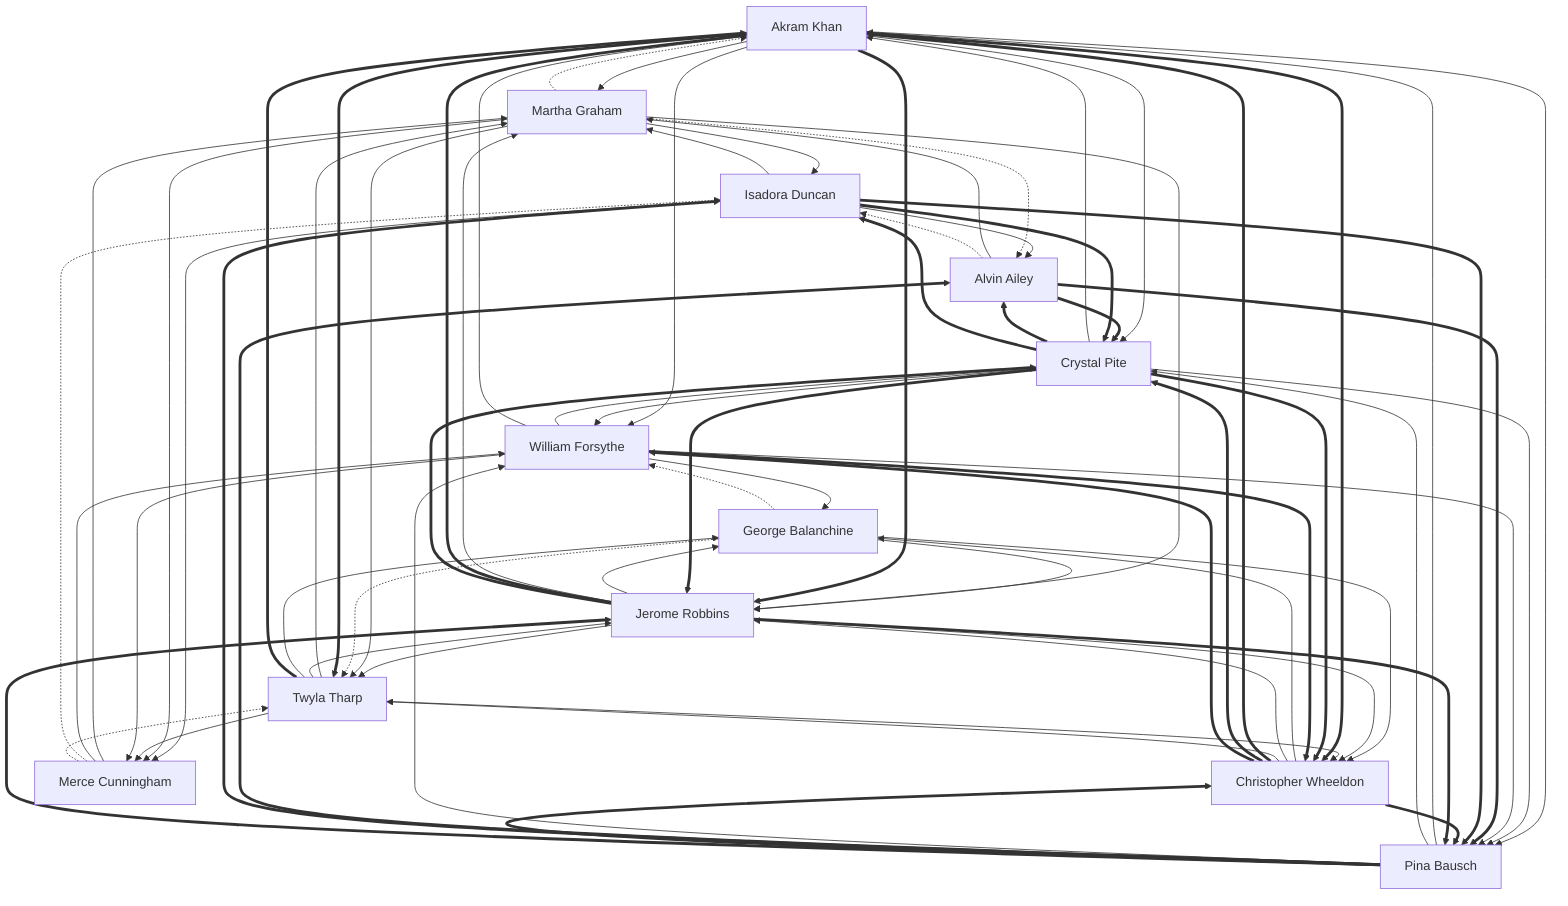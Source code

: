 graph TD
  akramkhan["Akram Khan"]
  alvinailey["Alvin Ailey"]
  christopherwheeldon["Christopher Wheeldon"]
  crystalpite["Crystal Pite"]
  georgebalanchine["George Balanchine"]
  isadoraduncan["Isadora Duncan"]
  jeromerobbins["Jerome Robbins"]
  marthagraham["Martha Graham"]
  mercecunningham["Merce Cunningham"]
  pinabausch["Pina Bausch"]
  twylatharp["Twyla Tharp"]
  williamforsythe["William Forsythe"]

  akramkhan --> marthagraham
  akramkhan --> pinabausch
  akramkhan --> williamforsythe
  akramkhan --> crystalpite
  alvinailey --> marthagraham
  christopherwheeldon --> georgebalanchine
  christopherwheeldon --> jeromerobbins
  christopherwheeldon --> twylatharp
  crystalpite --> williamforsythe
  crystalpite --> pinabausch
  crystalpite --> akramkhan
  georgebalanchine --> jeromerobbins
  georgebalanchine --> christopherwheeldon
  isadoraduncan --> marthagraham
  isadoraduncan --> alvinailey
  isadoraduncan --> mercecunningham
  jeromerobbins --> georgebalanchine
  jeromerobbins --> marthagraham
  jeromerobbins --> twylatharp
  jeromerobbins --> christopherwheeldon
  marthagraham --> isadoraduncan
  marthagraham --> mercecunningham
  marthagraham --> jeromerobbins
  marthagraham --> twylatharp
  mercecunningham --> marthagraham
  mercecunningham --> williamforsythe
  pinabausch --> akramkhan
  pinabausch --> crystalpite
  pinabausch --> williamforsythe
  twylatharp --> marthagraham
  twylatharp --> mercecunningham
  twylatharp --> jeromerobbins
  twylatharp --> georgebalanchine
  twylatharp --> christopherwheeldon
  williamforsythe --> georgebalanchine
  williamforsythe --> mercecunningham
  williamforsythe --> pinabausch
  williamforsythe --> crystalpite
  williamforsythe --> akramkhan
  marthagraham -.-> akramkhan
  marthagraham -.-> alvinailey
  georgebalanchine -.-> twylatharp
  georgebalanchine -.-> williamforsythe
  alvinailey -.-> isadoraduncan
  mercecunningham -.-> isadoraduncan
  mercecunningham -.-> twylatharp
  akramkhan ==> twylatharp
  twylatharp ==> akramkhan
  akramkhan ==> christopherwheeldon
  christopherwheeldon ==> akramkhan
  akramkhan ==> jeromerobbins
  jeromerobbins ==> akramkhan
  christopherwheeldon ==> crystalpite
  crystalpite ==> christopherwheeldon
  crystalpite ==> jeromerobbins
  jeromerobbins ==> crystalpite
  alvinailey ==> crystalpite
  crystalpite ==> alvinailey
  alvinailey ==> pinabausch
  pinabausch ==> alvinailey
  crystalpite ==> isadoraduncan
  isadoraduncan ==> crystalpite
  isadoraduncan ==> pinabausch
  pinabausch ==> isadoraduncan
  christopherwheeldon ==> williamforsythe
  williamforsythe ==> christopherwheeldon
  christopherwheeldon ==> pinabausch
  pinabausch ==> christopherwheeldon
  jeromerobbins ==> pinabausch
  pinabausch ==> jeromerobbins